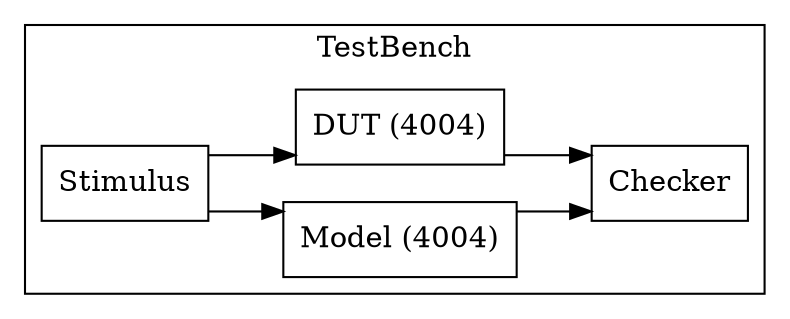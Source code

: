 digraph Project {
  // Introduction
  graph [rankdir = LR, splines=ortho];
  node[shape=record];

  // Blocks
  subgraph "cluster TestBench" { label = "TestBench";
    Stimulus[shape=box, label="Stimulus"];
    Model[shape=box, label="Model (4004)"];
    DUT[shape=box, label="DUT (4004)"];
    Checker[shape=box, label="Checker"];
  }

  // Sequence
  Stimulus -> Model;
  Stimulus -> DUT;
  Model -> Checker;
  DUT -> Checker;
}
